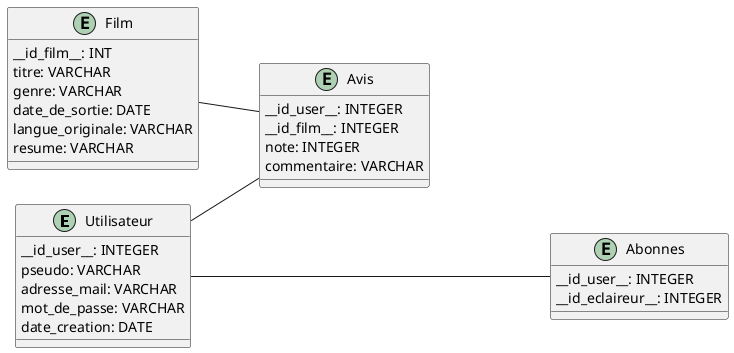 @startuml Diagramme de base de données
left to right direction

entity "Utilisateur" as UTILISATEUR {
    __id_user__: INTEGER
    pseudo: VARCHAR
    adresse_mail: VARCHAR
    mot_de_passe: VARCHAR
    date_creation: DATE
}

entity "Film" as FILM {
    __id_film__: INT
    titre: VARCHAR
    genre: VARCHAR
    date_de_sortie: DATE
    langue_originale: VARCHAR
    resume: VARCHAR
}

entity "Avis" as AVIS {
    __id_user__: INTEGER
    __id_film__: INTEGER
    note: INTEGER
    commentaire: VARCHAR
}

entity "Abonnes" as ABONNES {
    __id_user__: INTEGER
    __id_eclaireur__: INTEGER
}

' Relations pour positionner Avis entre Utilisateur et Film
UTILISATEUR -- AVIS
FILM -- AVIS

' Relation avec Abonnes sous Utilisateur
UTILISATEUR --down-- ABONNES

@enduml



